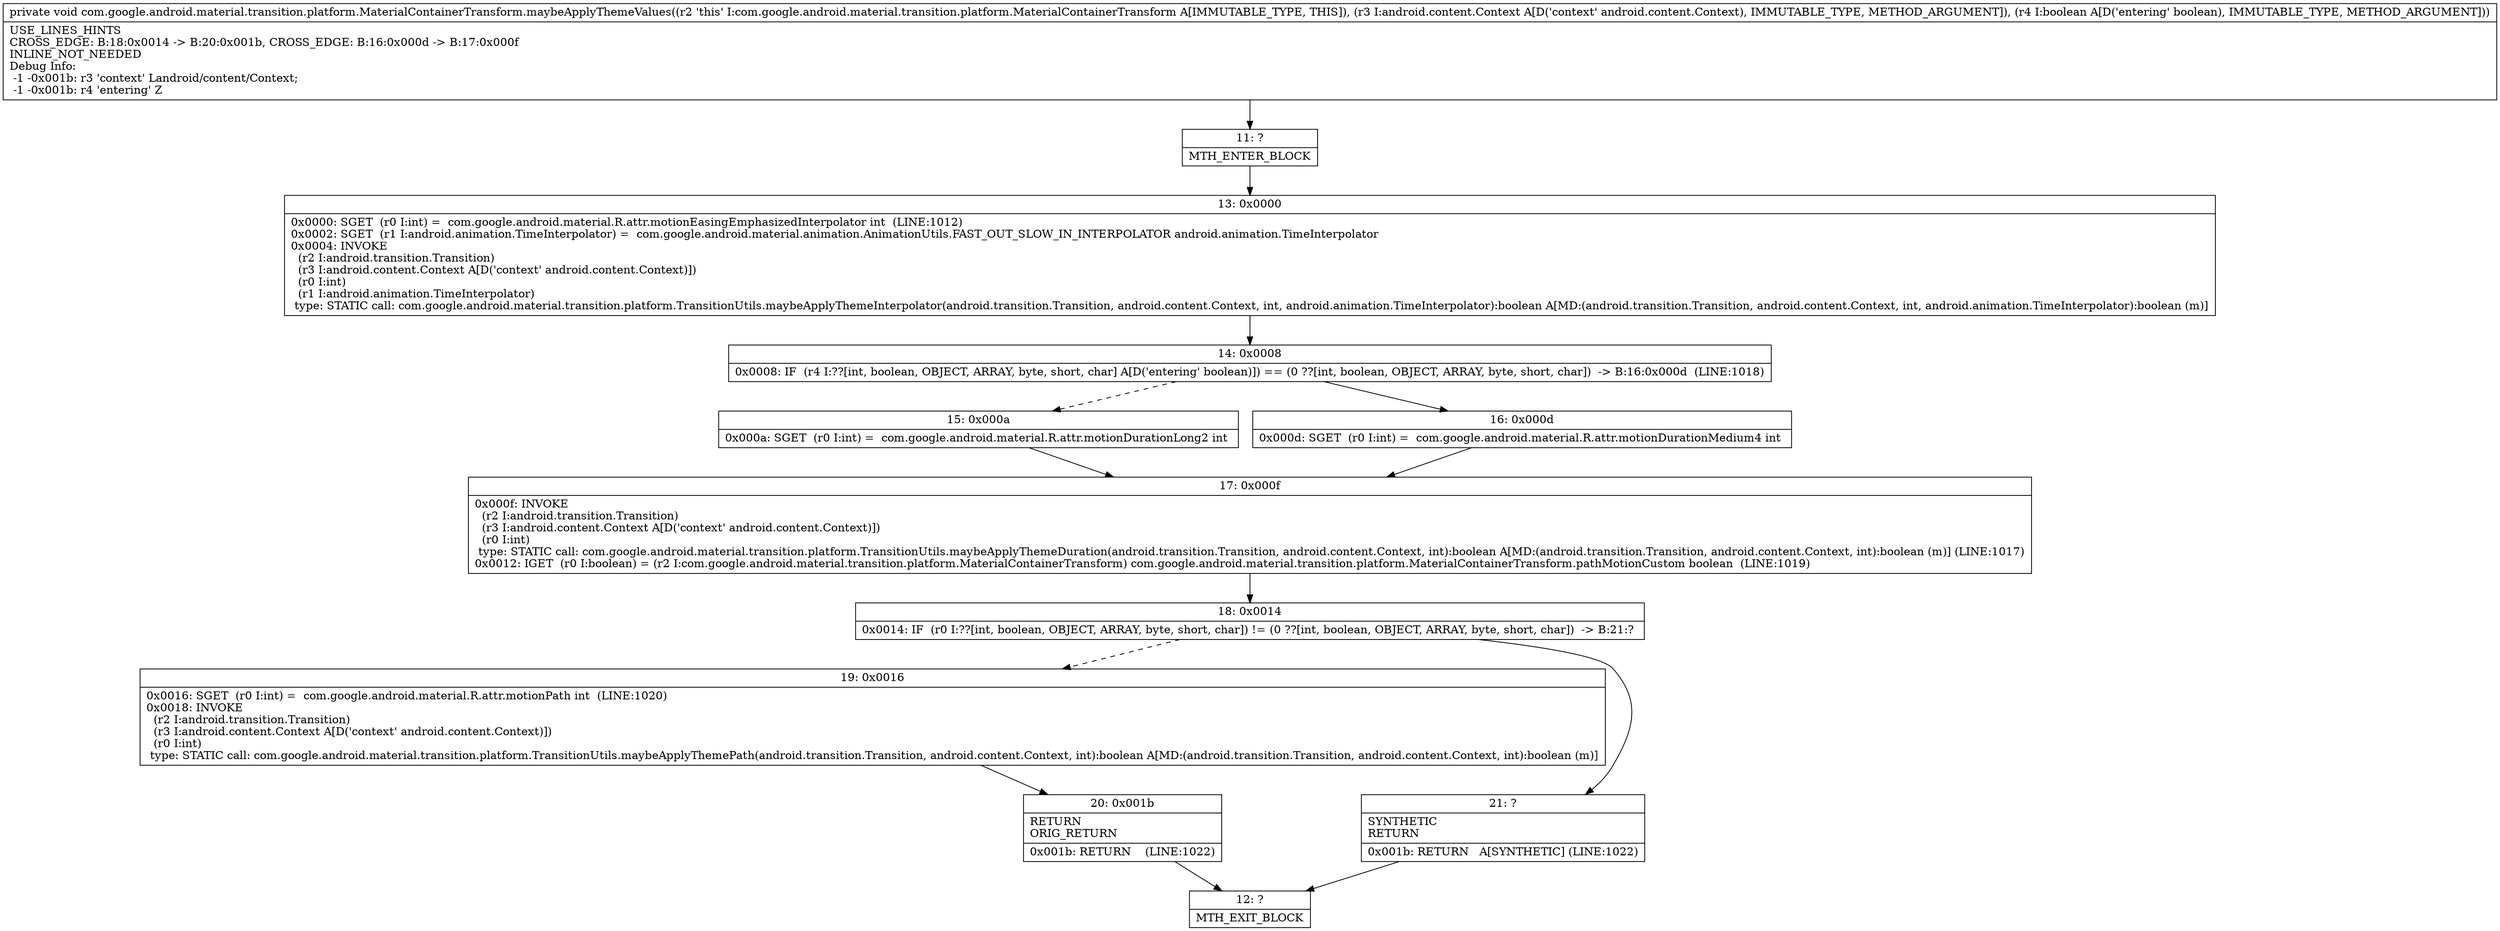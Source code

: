 digraph "CFG forcom.google.android.material.transition.platform.MaterialContainerTransform.maybeApplyThemeValues(Landroid\/content\/Context;Z)V" {
Node_11 [shape=record,label="{11\:\ ?|MTH_ENTER_BLOCK\l}"];
Node_13 [shape=record,label="{13\:\ 0x0000|0x0000: SGET  (r0 I:int) =  com.google.android.material.R.attr.motionEasingEmphasizedInterpolator int  (LINE:1012)\l0x0002: SGET  (r1 I:android.animation.TimeInterpolator) =  com.google.android.material.animation.AnimationUtils.FAST_OUT_SLOW_IN_INTERPOLATOR android.animation.TimeInterpolator \l0x0004: INVOKE  \l  (r2 I:android.transition.Transition)\l  (r3 I:android.content.Context A[D('context' android.content.Context)])\l  (r0 I:int)\l  (r1 I:android.animation.TimeInterpolator)\l type: STATIC call: com.google.android.material.transition.platform.TransitionUtils.maybeApplyThemeInterpolator(android.transition.Transition, android.content.Context, int, android.animation.TimeInterpolator):boolean A[MD:(android.transition.Transition, android.content.Context, int, android.animation.TimeInterpolator):boolean (m)]\l}"];
Node_14 [shape=record,label="{14\:\ 0x0008|0x0008: IF  (r4 I:??[int, boolean, OBJECT, ARRAY, byte, short, char] A[D('entering' boolean)]) == (0 ??[int, boolean, OBJECT, ARRAY, byte, short, char])  \-\> B:16:0x000d  (LINE:1018)\l}"];
Node_15 [shape=record,label="{15\:\ 0x000a|0x000a: SGET  (r0 I:int) =  com.google.android.material.R.attr.motionDurationLong2 int \l}"];
Node_17 [shape=record,label="{17\:\ 0x000f|0x000f: INVOKE  \l  (r2 I:android.transition.Transition)\l  (r3 I:android.content.Context A[D('context' android.content.Context)])\l  (r0 I:int)\l type: STATIC call: com.google.android.material.transition.platform.TransitionUtils.maybeApplyThemeDuration(android.transition.Transition, android.content.Context, int):boolean A[MD:(android.transition.Transition, android.content.Context, int):boolean (m)] (LINE:1017)\l0x0012: IGET  (r0 I:boolean) = (r2 I:com.google.android.material.transition.platform.MaterialContainerTransform) com.google.android.material.transition.platform.MaterialContainerTransform.pathMotionCustom boolean  (LINE:1019)\l}"];
Node_18 [shape=record,label="{18\:\ 0x0014|0x0014: IF  (r0 I:??[int, boolean, OBJECT, ARRAY, byte, short, char]) != (0 ??[int, boolean, OBJECT, ARRAY, byte, short, char])  \-\> B:21:? \l}"];
Node_19 [shape=record,label="{19\:\ 0x0016|0x0016: SGET  (r0 I:int) =  com.google.android.material.R.attr.motionPath int  (LINE:1020)\l0x0018: INVOKE  \l  (r2 I:android.transition.Transition)\l  (r3 I:android.content.Context A[D('context' android.content.Context)])\l  (r0 I:int)\l type: STATIC call: com.google.android.material.transition.platform.TransitionUtils.maybeApplyThemePath(android.transition.Transition, android.content.Context, int):boolean A[MD:(android.transition.Transition, android.content.Context, int):boolean (m)]\l}"];
Node_20 [shape=record,label="{20\:\ 0x001b|RETURN\lORIG_RETURN\l|0x001b: RETURN    (LINE:1022)\l}"];
Node_12 [shape=record,label="{12\:\ ?|MTH_EXIT_BLOCK\l}"];
Node_21 [shape=record,label="{21\:\ ?|SYNTHETIC\lRETURN\l|0x001b: RETURN   A[SYNTHETIC] (LINE:1022)\l}"];
Node_16 [shape=record,label="{16\:\ 0x000d|0x000d: SGET  (r0 I:int) =  com.google.android.material.R.attr.motionDurationMedium4 int \l}"];
MethodNode[shape=record,label="{private void com.google.android.material.transition.platform.MaterialContainerTransform.maybeApplyThemeValues((r2 'this' I:com.google.android.material.transition.platform.MaterialContainerTransform A[IMMUTABLE_TYPE, THIS]), (r3 I:android.content.Context A[D('context' android.content.Context), IMMUTABLE_TYPE, METHOD_ARGUMENT]), (r4 I:boolean A[D('entering' boolean), IMMUTABLE_TYPE, METHOD_ARGUMENT]))  | USE_LINES_HINTS\lCROSS_EDGE: B:18:0x0014 \-\> B:20:0x001b, CROSS_EDGE: B:16:0x000d \-\> B:17:0x000f\lINLINE_NOT_NEEDED\lDebug Info:\l  \-1 \-0x001b: r3 'context' Landroid\/content\/Context;\l  \-1 \-0x001b: r4 'entering' Z\l}"];
MethodNode -> Node_11;Node_11 -> Node_13;
Node_13 -> Node_14;
Node_14 -> Node_15[style=dashed];
Node_14 -> Node_16;
Node_15 -> Node_17;
Node_17 -> Node_18;
Node_18 -> Node_19[style=dashed];
Node_18 -> Node_21;
Node_19 -> Node_20;
Node_20 -> Node_12;
Node_21 -> Node_12;
Node_16 -> Node_17;
}

